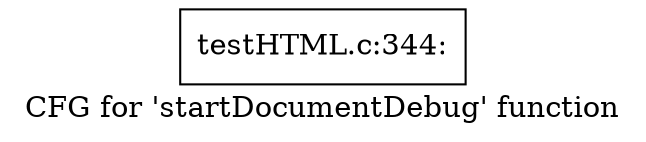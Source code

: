 digraph "CFG for 'startDocumentDebug' function" {
	label="CFG for 'startDocumentDebug' function";

	Node0x570d260 [shape=record,label="{testHTML.c:344:}"];
}
